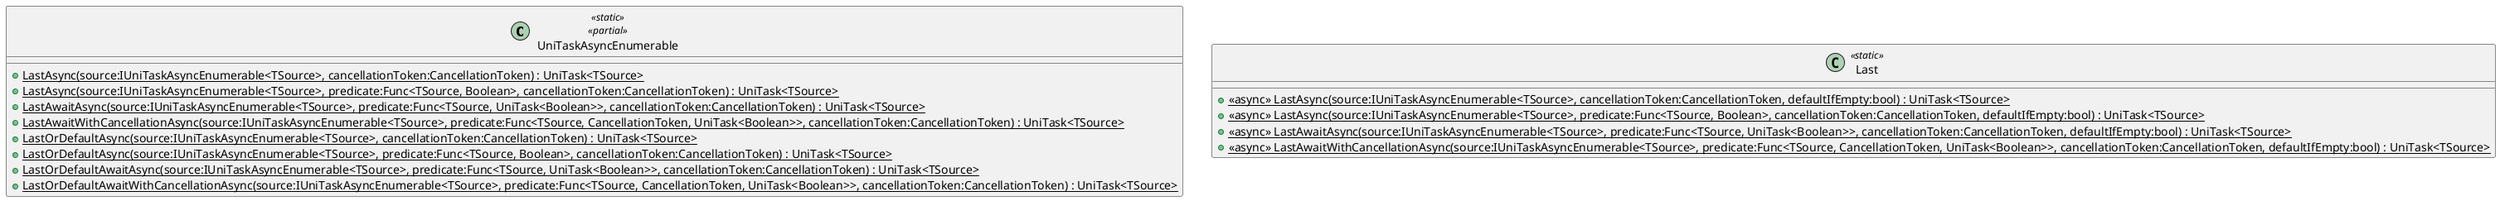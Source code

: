 @startuml
class UniTaskAsyncEnumerable <<static>> <<partial>> {
    + {static} LastAsync(source:IUniTaskAsyncEnumerable<TSource>, cancellationToken:CancellationToken) : UniTask<TSource>
    + {static} LastAsync(source:IUniTaskAsyncEnumerable<TSource>, predicate:Func<TSource, Boolean>, cancellationToken:CancellationToken) : UniTask<TSource>
    + {static} LastAwaitAsync(source:IUniTaskAsyncEnumerable<TSource>, predicate:Func<TSource, UniTask<Boolean>>, cancellationToken:CancellationToken) : UniTask<TSource>
    + {static} LastAwaitWithCancellationAsync(source:IUniTaskAsyncEnumerable<TSource>, predicate:Func<TSource, CancellationToken, UniTask<Boolean>>, cancellationToken:CancellationToken) : UniTask<TSource>
    + {static} LastOrDefaultAsync(source:IUniTaskAsyncEnumerable<TSource>, cancellationToken:CancellationToken) : UniTask<TSource>
    + {static} LastOrDefaultAsync(source:IUniTaskAsyncEnumerable<TSource>, predicate:Func<TSource, Boolean>, cancellationToken:CancellationToken) : UniTask<TSource>
    + {static} LastOrDefaultAwaitAsync(source:IUniTaskAsyncEnumerable<TSource>, predicate:Func<TSource, UniTask<Boolean>>, cancellationToken:CancellationToken) : UniTask<TSource>
    + {static} LastOrDefaultAwaitWithCancellationAsync(source:IUniTaskAsyncEnumerable<TSource>, predicate:Func<TSource, CancellationToken, UniTask<Boolean>>, cancellationToken:CancellationToken) : UniTask<TSource>
}
class Last <<static>> {
    + {static} <<async>> LastAsync(source:IUniTaskAsyncEnumerable<TSource>, cancellationToken:CancellationToken, defaultIfEmpty:bool) : UniTask<TSource>
    + {static} <<async>> LastAsync(source:IUniTaskAsyncEnumerable<TSource>, predicate:Func<TSource, Boolean>, cancellationToken:CancellationToken, defaultIfEmpty:bool) : UniTask<TSource>
    + {static} <<async>> LastAwaitAsync(source:IUniTaskAsyncEnumerable<TSource>, predicate:Func<TSource, UniTask<Boolean>>, cancellationToken:CancellationToken, defaultIfEmpty:bool) : UniTask<TSource>
    + {static} <<async>> LastAwaitWithCancellationAsync(source:IUniTaskAsyncEnumerable<TSource>, predicate:Func<TSource, CancellationToken, UniTask<Boolean>>, cancellationToken:CancellationToken, defaultIfEmpty:bool) : UniTask<TSource>
}
@enduml

